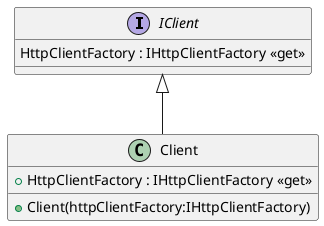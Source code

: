 @startuml
interface IClient {
    HttpClientFactory : IHttpClientFactory <<get>>
}
class Client {
    + HttpClientFactory : IHttpClientFactory <<get>>
    + Client(httpClientFactory:IHttpClientFactory)
}
IClient <|-- Client
@enduml
